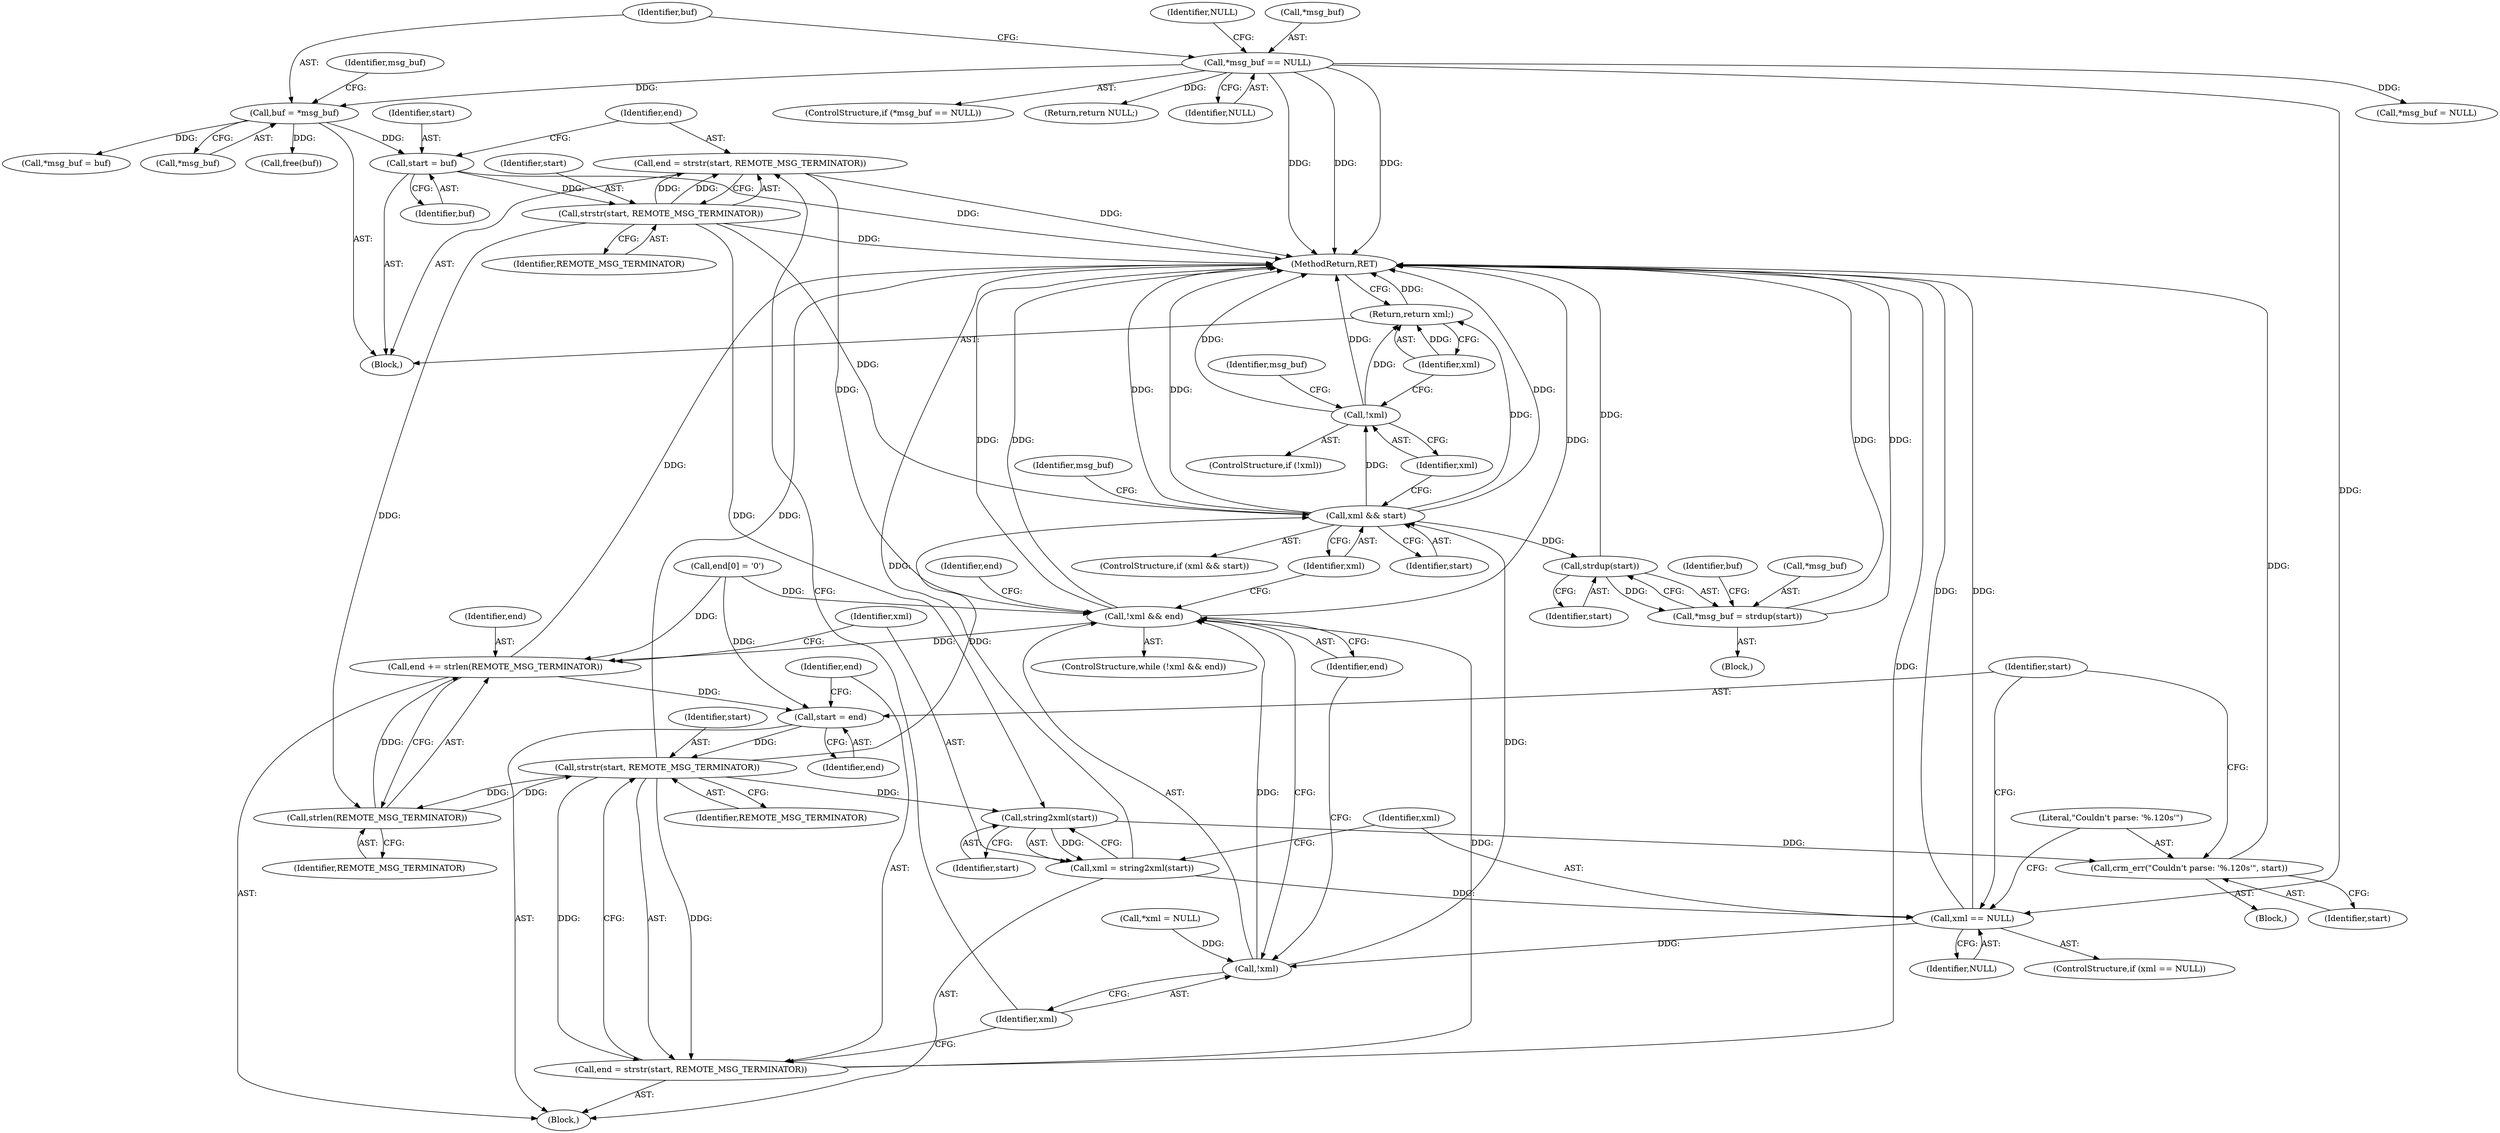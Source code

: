 digraph "0_pacemaker_564f7cc2a51dcd2f28ab12a13394f31be5aa3c93_17@API" {
"1000149" [label="(Call,end = strstr(start, REMOTE_MSG_TERMINATOR))"];
"1000151" [label="(Call,strstr(start, REMOTE_MSG_TERMINATOR))"];
"1000146" [label="(Call,start = buf)"];
"1000138" [label="(Call,buf = *msg_buf)"];
"1000131" [label="(Call,*msg_buf == NULL)"];
"1000155" [label="(Call,!xml && end)"];
"1000165" [label="(Call,end += strlen(REMOTE_MSG_TERMINATOR))"];
"1000181" [label="(Call,start = end)"];
"1000186" [label="(Call,strstr(start, REMOTE_MSG_TERMINATOR))"];
"1000167" [label="(Call,strlen(REMOTE_MSG_TERMINATOR))"];
"1000171" [label="(Call,string2xml(start))"];
"1000169" [label="(Call,xml = string2xml(start))"];
"1000174" [label="(Call,xml == NULL)"];
"1000156" [label="(Call,!xml)"];
"1000190" [label="(Call,xml && start)"];
"1000197" [label="(Call,strdup(start))"];
"1000194" [label="(Call,*msg_buf = strdup(start))"];
"1000203" [label="(Call,!xml)"];
"1000210" [label="(Return,return xml;)"];
"1000178" [label="(Call,crm_err(\"Couldn't parse: '%.120s'\", start))"];
"1000184" [label="(Call,end = strstr(start, REMOTE_MSG_TERMINATOR))"];
"1000185" [label="(Identifier,end)"];
"1000160" [label="(Call,end[0] = '\0')"];
"1000166" [label="(Identifier,end)"];
"1000157" [label="(Identifier,xml)"];
"1000198" [label="(Identifier,start)"];
"1000138" [label="(Call,buf = *msg_buf)"];
"1000150" [label="(Identifier,end)"];
"1000197" [label="(Call,strdup(start))"];
"1000156" [label="(Call,!xml)"];
"1000146" [label="(Call,start = buf)"];
"1000158" [label="(Identifier,end)"];
"1000191" [label="(Identifier,xml)"];
"1000187" [label="(Identifier,start)"];
"1000142" [label="(Call,*msg_buf = NULL)"];
"1000175" [label="(Identifier,xml)"];
"1000127" [label="(Call,*xml = NULL)"];
"1000132" [label="(Call,*msg_buf)"];
"1000155" [label="(Call,!xml && end)"];
"1000162" [label="(Identifier,end)"];
"1000130" [label="(ControlStructure,if (*msg_buf == NULL))"];
"1000199" [label="(Call,free(buf))"];
"1000176" [label="(Identifier,NULL)"];
"1000194" [label="(Call,*msg_buf = strdup(start))"];
"1000169" [label="(Call,xml = string2xml(start))"];
"1000179" [label="(Literal,\"Couldn't parse: '%.120s'\")"];
"1000189" [label="(ControlStructure,if (xml && start))"];
"1000204" [label="(Identifier,xml)"];
"1000177" [label="(Block,)"];
"1000148" [label="(Identifier,buf)"];
"1000203" [label="(Call,!xml)"];
"1000136" [label="(Return,return NULL;)"];
"1000192" [label="(Identifier,start)"];
"1000211" [label="(Identifier,xml)"];
"1000170" [label="(Identifier,xml)"];
"1000165" [label="(Call,end += strlen(REMOTE_MSG_TERMINATOR))"];
"1000168" [label="(Identifier,REMOTE_MSG_TERMINATOR)"];
"1000140" [label="(Call,*msg_buf)"];
"1000188" [label="(Identifier,REMOTE_MSG_TERMINATOR)"];
"1000181" [label="(Call,start = end)"];
"1000154" [label="(ControlStructure,while (!xml && end))"];
"1000200" [label="(Identifier,buf)"];
"1000167" [label="(Call,strlen(REMOTE_MSG_TERMINATOR))"];
"1000134" [label="(Identifier,NULL)"];
"1000206" [label="(Call,*msg_buf = buf)"];
"1000131" [label="(Call,*msg_buf == NULL)"];
"1000159" [label="(Block,)"];
"1000174" [label="(Call,xml == NULL)"];
"1000196" [label="(Identifier,msg_buf)"];
"1000210" [label="(Return,return xml;)"];
"1000149" [label="(Call,end = strstr(start, REMOTE_MSG_TERMINATOR))"];
"1000184" [label="(Call,end = strstr(start, REMOTE_MSG_TERMINATOR))"];
"1000190" [label="(Call,xml && start)"];
"1000182" [label="(Identifier,start)"];
"1000113" [label="(Block,)"];
"1000172" [label="(Identifier,start)"];
"1000178" [label="(Call,crm_err(\"Couldn't parse: '%.120s'\", start))"];
"1000173" [label="(ControlStructure,if (xml == NULL))"];
"1000195" [label="(Call,*msg_buf)"];
"1000186" [label="(Call,strstr(start, REMOTE_MSG_TERMINATOR))"];
"1000208" [label="(Identifier,msg_buf)"];
"1000153" [label="(Identifier,REMOTE_MSG_TERMINATOR)"];
"1000151" [label="(Call,strstr(start, REMOTE_MSG_TERMINATOR))"];
"1000147" [label="(Identifier,start)"];
"1000180" [label="(Identifier,start)"];
"1000183" [label="(Identifier,end)"];
"1000193" [label="(Block,)"];
"1000212" [label="(MethodReturn,RET)"];
"1000152" [label="(Identifier,start)"];
"1000139" [label="(Identifier,buf)"];
"1000144" [label="(Identifier,msg_buf)"];
"1000137" [label="(Identifier,NULL)"];
"1000171" [label="(Call,string2xml(start))"];
"1000202" [label="(ControlStructure,if (!xml))"];
"1000149" -> "1000113"  [label="AST: "];
"1000149" -> "1000151"  [label="CFG: "];
"1000150" -> "1000149"  [label="AST: "];
"1000151" -> "1000149"  [label="AST: "];
"1000157" -> "1000149"  [label="CFG: "];
"1000149" -> "1000212"  [label="DDG: "];
"1000151" -> "1000149"  [label="DDG: "];
"1000151" -> "1000149"  [label="DDG: "];
"1000149" -> "1000155"  [label="DDG: "];
"1000151" -> "1000153"  [label="CFG: "];
"1000152" -> "1000151"  [label="AST: "];
"1000153" -> "1000151"  [label="AST: "];
"1000151" -> "1000212"  [label="DDG: "];
"1000146" -> "1000151"  [label="DDG: "];
"1000151" -> "1000167"  [label="DDG: "];
"1000151" -> "1000171"  [label="DDG: "];
"1000151" -> "1000190"  [label="DDG: "];
"1000146" -> "1000113"  [label="AST: "];
"1000146" -> "1000148"  [label="CFG: "];
"1000147" -> "1000146"  [label="AST: "];
"1000148" -> "1000146"  [label="AST: "];
"1000150" -> "1000146"  [label="CFG: "];
"1000146" -> "1000212"  [label="DDG: "];
"1000138" -> "1000146"  [label="DDG: "];
"1000138" -> "1000113"  [label="AST: "];
"1000138" -> "1000140"  [label="CFG: "];
"1000139" -> "1000138"  [label="AST: "];
"1000140" -> "1000138"  [label="AST: "];
"1000144" -> "1000138"  [label="CFG: "];
"1000131" -> "1000138"  [label="DDG: "];
"1000138" -> "1000199"  [label="DDG: "];
"1000138" -> "1000206"  [label="DDG: "];
"1000131" -> "1000130"  [label="AST: "];
"1000131" -> "1000134"  [label="CFG: "];
"1000132" -> "1000131"  [label="AST: "];
"1000134" -> "1000131"  [label="AST: "];
"1000137" -> "1000131"  [label="CFG: "];
"1000139" -> "1000131"  [label="CFG: "];
"1000131" -> "1000212"  [label="DDG: "];
"1000131" -> "1000212"  [label="DDG: "];
"1000131" -> "1000212"  [label="DDG: "];
"1000131" -> "1000136"  [label="DDG: "];
"1000131" -> "1000142"  [label="DDG: "];
"1000131" -> "1000174"  [label="DDG: "];
"1000155" -> "1000154"  [label="AST: "];
"1000155" -> "1000156"  [label="CFG: "];
"1000155" -> "1000158"  [label="CFG: "];
"1000156" -> "1000155"  [label="AST: "];
"1000158" -> "1000155"  [label="AST: "];
"1000162" -> "1000155"  [label="CFG: "];
"1000191" -> "1000155"  [label="CFG: "];
"1000155" -> "1000212"  [label="DDG: "];
"1000155" -> "1000212"  [label="DDG: "];
"1000155" -> "1000212"  [label="DDG: "];
"1000156" -> "1000155"  [label="DDG: "];
"1000184" -> "1000155"  [label="DDG: "];
"1000160" -> "1000155"  [label="DDG: "];
"1000155" -> "1000165"  [label="DDG: "];
"1000165" -> "1000159"  [label="AST: "];
"1000165" -> "1000167"  [label="CFG: "];
"1000166" -> "1000165"  [label="AST: "];
"1000167" -> "1000165"  [label="AST: "];
"1000170" -> "1000165"  [label="CFG: "];
"1000165" -> "1000212"  [label="DDG: "];
"1000167" -> "1000165"  [label="DDG: "];
"1000160" -> "1000165"  [label="DDG: "];
"1000165" -> "1000181"  [label="DDG: "];
"1000181" -> "1000159"  [label="AST: "];
"1000181" -> "1000183"  [label="CFG: "];
"1000182" -> "1000181"  [label="AST: "];
"1000183" -> "1000181"  [label="AST: "];
"1000185" -> "1000181"  [label="CFG: "];
"1000160" -> "1000181"  [label="DDG: "];
"1000181" -> "1000186"  [label="DDG: "];
"1000186" -> "1000184"  [label="AST: "];
"1000186" -> "1000188"  [label="CFG: "];
"1000187" -> "1000186"  [label="AST: "];
"1000188" -> "1000186"  [label="AST: "];
"1000184" -> "1000186"  [label="CFG: "];
"1000186" -> "1000212"  [label="DDG: "];
"1000186" -> "1000167"  [label="DDG: "];
"1000186" -> "1000171"  [label="DDG: "];
"1000186" -> "1000184"  [label="DDG: "];
"1000186" -> "1000184"  [label="DDG: "];
"1000167" -> "1000186"  [label="DDG: "];
"1000186" -> "1000190"  [label="DDG: "];
"1000167" -> "1000168"  [label="CFG: "];
"1000168" -> "1000167"  [label="AST: "];
"1000171" -> "1000169"  [label="AST: "];
"1000171" -> "1000172"  [label="CFG: "];
"1000172" -> "1000171"  [label="AST: "];
"1000169" -> "1000171"  [label="CFG: "];
"1000171" -> "1000169"  [label="DDG: "];
"1000171" -> "1000178"  [label="DDG: "];
"1000169" -> "1000159"  [label="AST: "];
"1000170" -> "1000169"  [label="AST: "];
"1000175" -> "1000169"  [label="CFG: "];
"1000169" -> "1000212"  [label="DDG: "];
"1000169" -> "1000174"  [label="DDG: "];
"1000174" -> "1000173"  [label="AST: "];
"1000174" -> "1000176"  [label="CFG: "];
"1000175" -> "1000174"  [label="AST: "];
"1000176" -> "1000174"  [label="AST: "];
"1000179" -> "1000174"  [label="CFG: "];
"1000182" -> "1000174"  [label="CFG: "];
"1000174" -> "1000212"  [label="DDG: "];
"1000174" -> "1000212"  [label="DDG: "];
"1000174" -> "1000156"  [label="DDG: "];
"1000156" -> "1000157"  [label="CFG: "];
"1000157" -> "1000156"  [label="AST: "];
"1000158" -> "1000156"  [label="CFG: "];
"1000127" -> "1000156"  [label="DDG: "];
"1000156" -> "1000190"  [label="DDG: "];
"1000190" -> "1000189"  [label="AST: "];
"1000190" -> "1000191"  [label="CFG: "];
"1000190" -> "1000192"  [label="CFG: "];
"1000191" -> "1000190"  [label="AST: "];
"1000192" -> "1000190"  [label="AST: "];
"1000196" -> "1000190"  [label="CFG: "];
"1000204" -> "1000190"  [label="CFG: "];
"1000190" -> "1000212"  [label="DDG: "];
"1000190" -> "1000212"  [label="DDG: "];
"1000190" -> "1000212"  [label="DDG: "];
"1000190" -> "1000197"  [label="DDG: "];
"1000190" -> "1000203"  [label="DDG: "];
"1000190" -> "1000210"  [label="DDG: "];
"1000197" -> "1000194"  [label="AST: "];
"1000197" -> "1000198"  [label="CFG: "];
"1000198" -> "1000197"  [label="AST: "];
"1000194" -> "1000197"  [label="CFG: "];
"1000197" -> "1000212"  [label="DDG: "];
"1000197" -> "1000194"  [label="DDG: "];
"1000194" -> "1000193"  [label="AST: "];
"1000195" -> "1000194"  [label="AST: "];
"1000200" -> "1000194"  [label="CFG: "];
"1000194" -> "1000212"  [label="DDG: "];
"1000194" -> "1000212"  [label="DDG: "];
"1000203" -> "1000202"  [label="AST: "];
"1000203" -> "1000204"  [label="CFG: "];
"1000204" -> "1000203"  [label="AST: "];
"1000208" -> "1000203"  [label="CFG: "];
"1000211" -> "1000203"  [label="CFG: "];
"1000203" -> "1000212"  [label="DDG: "];
"1000203" -> "1000212"  [label="DDG: "];
"1000203" -> "1000210"  [label="DDG: "];
"1000210" -> "1000113"  [label="AST: "];
"1000210" -> "1000211"  [label="CFG: "];
"1000211" -> "1000210"  [label="AST: "];
"1000212" -> "1000210"  [label="CFG: "];
"1000210" -> "1000212"  [label="DDG: "];
"1000211" -> "1000210"  [label="DDG: "];
"1000178" -> "1000177"  [label="AST: "];
"1000178" -> "1000180"  [label="CFG: "];
"1000179" -> "1000178"  [label="AST: "];
"1000180" -> "1000178"  [label="AST: "];
"1000182" -> "1000178"  [label="CFG: "];
"1000178" -> "1000212"  [label="DDG: "];
"1000184" -> "1000159"  [label="AST: "];
"1000185" -> "1000184"  [label="AST: "];
"1000157" -> "1000184"  [label="CFG: "];
"1000184" -> "1000212"  [label="DDG: "];
}
